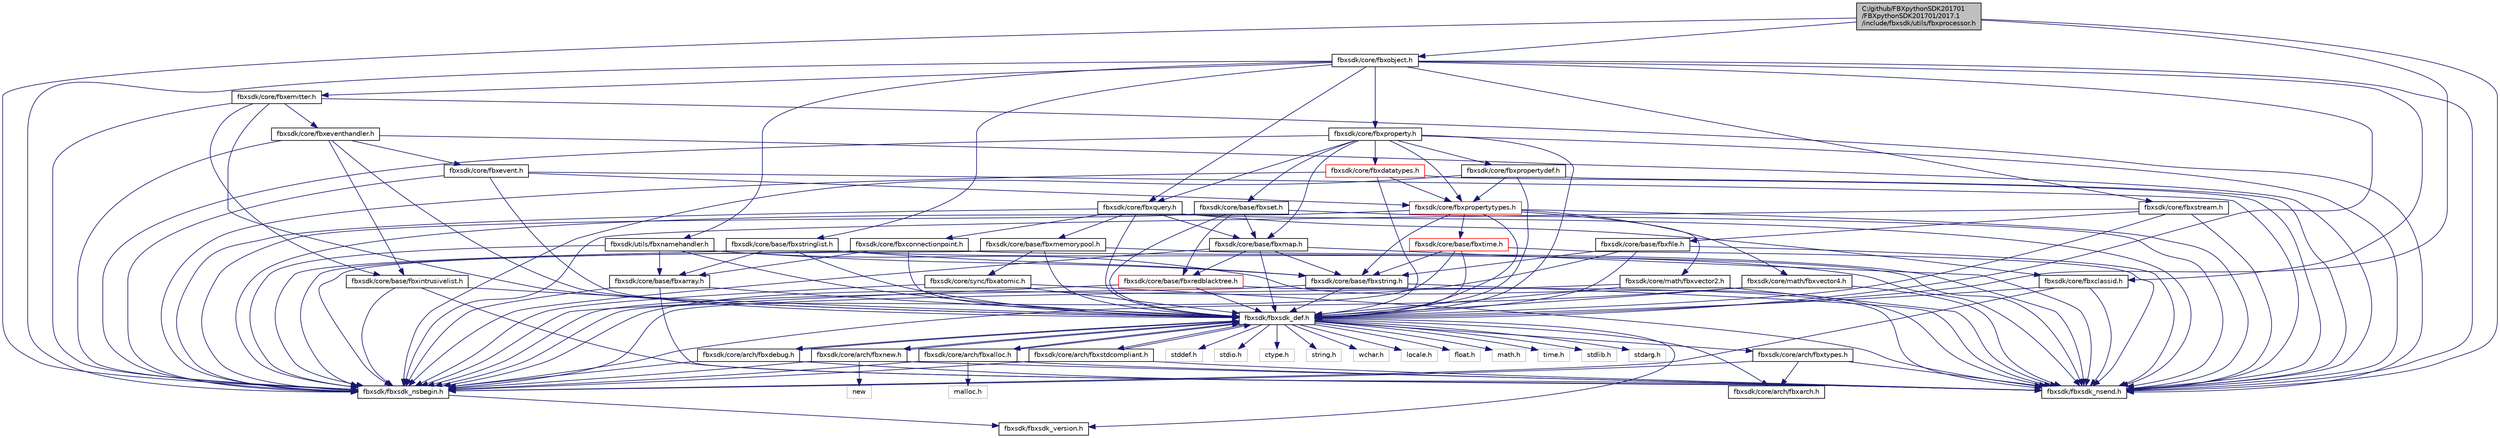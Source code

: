 digraph "C:/github/FBXpythonSDK201701/FBXpythonSDK201701/2017.1/include/fbxsdk/utils/fbxprocessor.h"
{
  edge [fontname="Helvetica",fontsize="10",labelfontname="Helvetica",labelfontsize="10"];
  node [fontname="Helvetica",fontsize="10",shape=record];
  Node0 [label="C:/github/FBXpythonSDK201701\l/FBXpythonSDK201701/2017.1\l/include/fbxsdk/utils/fbxprocessor.h",height=0.2,width=0.4,color="black", fillcolor="grey75", style="filled", fontcolor="black"];
  Node0 -> Node1 [color="midnightblue",fontsize="10",style="solid"];
  Node1 [label="fbxsdk/fbxsdk_def.h",height=0.2,width=0.4,color="black", fillcolor="white", style="filled",URL="$fbxsdk__def_8h.html"];
  Node1 -> Node2 [color="midnightblue",fontsize="10",style="solid"];
  Node2 [label="stdlib.h",height=0.2,width=0.4,color="grey75", fillcolor="white", style="filled"];
  Node1 -> Node3 [color="midnightblue",fontsize="10",style="solid"];
  Node3 [label="stdarg.h",height=0.2,width=0.4,color="grey75", fillcolor="white", style="filled"];
  Node1 -> Node4 [color="midnightblue",fontsize="10",style="solid"];
  Node4 [label="stddef.h",height=0.2,width=0.4,color="grey75", fillcolor="white", style="filled"];
  Node1 -> Node5 [color="midnightblue",fontsize="10",style="solid"];
  Node5 [label="stdio.h",height=0.2,width=0.4,color="grey75", fillcolor="white", style="filled"];
  Node1 -> Node6 [color="midnightblue",fontsize="10",style="solid"];
  Node6 [label="ctype.h",height=0.2,width=0.4,color="grey75", fillcolor="white", style="filled"];
  Node1 -> Node7 [color="midnightblue",fontsize="10",style="solid"];
  Node7 [label="string.h",height=0.2,width=0.4,color="grey75", fillcolor="white", style="filled"];
  Node1 -> Node8 [color="midnightblue",fontsize="10",style="solid"];
  Node8 [label="wchar.h",height=0.2,width=0.4,color="grey75", fillcolor="white", style="filled"];
  Node1 -> Node9 [color="midnightblue",fontsize="10",style="solid"];
  Node9 [label="locale.h",height=0.2,width=0.4,color="grey75", fillcolor="white", style="filled"];
  Node1 -> Node10 [color="midnightblue",fontsize="10",style="solid"];
  Node10 [label="float.h",height=0.2,width=0.4,color="grey75", fillcolor="white", style="filled"];
  Node1 -> Node11 [color="midnightblue",fontsize="10",style="solid"];
  Node11 [label="math.h",height=0.2,width=0.4,color="grey75", fillcolor="white", style="filled"];
  Node1 -> Node12 [color="midnightblue",fontsize="10",style="solid"];
  Node12 [label="time.h",height=0.2,width=0.4,color="grey75", fillcolor="white", style="filled"];
  Node1 -> Node13 [color="midnightblue",fontsize="10",style="solid"];
  Node13 [label="fbxsdk/fbxsdk_version.h",height=0.2,width=0.4,color="black", fillcolor="white", style="filled",URL="$fbxsdk__version_8h.html"];
  Node1 -> Node14 [color="midnightblue",fontsize="10",style="solid"];
  Node14 [label="fbxsdk/core/arch/fbxarch.h",height=0.2,width=0.4,color="black", fillcolor="white", style="filled",URL="$fbxarch_8h.html"];
  Node1 -> Node15 [color="midnightblue",fontsize="10",style="solid"];
  Node15 [label="fbxsdk/core/arch/fbxtypes.h",height=0.2,width=0.4,color="black", fillcolor="white", style="filled",URL="$fbxtypes_8h.html"];
  Node15 -> Node14 [color="midnightblue",fontsize="10",style="solid"];
  Node15 -> Node16 [color="midnightblue",fontsize="10",style="solid"];
  Node16 [label="fbxsdk/fbxsdk_nsbegin.h",height=0.2,width=0.4,color="black", fillcolor="white", style="filled",URL="$fbxsdk__nsbegin_8h.html"];
  Node16 -> Node13 [color="midnightblue",fontsize="10",style="solid"];
  Node15 -> Node17 [color="midnightblue",fontsize="10",style="solid"];
  Node17 [label="fbxsdk/fbxsdk_nsend.h",height=0.2,width=0.4,color="black", fillcolor="white", style="filled",URL="$fbxsdk__nsend_8h.html"];
  Node1 -> Node18 [color="midnightblue",fontsize="10",style="solid"];
  Node18 [label="fbxsdk/core/arch/fbxdebug.h",height=0.2,width=0.4,color="black", fillcolor="white", style="filled",URL="$fbxdebug_8h.html"];
  Node18 -> Node1 [color="midnightblue",fontsize="10",style="solid"];
  Node18 -> Node16 [color="midnightblue",fontsize="10",style="solid"];
  Node18 -> Node17 [color="midnightblue",fontsize="10",style="solid"];
  Node1 -> Node19 [color="midnightblue",fontsize="10",style="solid"];
  Node19 [label="fbxsdk/core/arch/fbxalloc.h",height=0.2,width=0.4,color="black", fillcolor="white", style="filled",URL="$fbxalloc_8h.html"];
  Node19 -> Node1 [color="midnightblue",fontsize="10",style="solid"];
  Node19 -> Node20 [color="midnightblue",fontsize="10",style="solid"];
  Node20 [label="malloc.h",height=0.2,width=0.4,color="grey75", fillcolor="white", style="filled"];
  Node19 -> Node16 [color="midnightblue",fontsize="10",style="solid"];
  Node19 -> Node17 [color="midnightblue",fontsize="10",style="solid"];
  Node1 -> Node21 [color="midnightblue",fontsize="10",style="solid"];
  Node21 [label="fbxsdk/core/arch/fbxnew.h",height=0.2,width=0.4,color="black", fillcolor="white", style="filled",URL="$fbxnew_8h.html"];
  Node21 -> Node1 [color="midnightblue",fontsize="10",style="solid"];
  Node21 -> Node22 [color="midnightblue",fontsize="10",style="solid"];
  Node22 [label="new",height=0.2,width=0.4,color="grey75", fillcolor="white", style="filled"];
  Node21 -> Node16 [color="midnightblue",fontsize="10",style="solid"];
  Node21 -> Node17 [color="midnightblue",fontsize="10",style="solid"];
  Node1 -> Node23 [color="midnightblue",fontsize="10",style="solid"];
  Node23 [label="fbxsdk/core/arch/fbxstdcompliant.h",height=0.2,width=0.4,color="black", fillcolor="white", style="filled",URL="$fbxstdcompliant_8h.html"];
  Node23 -> Node1 [color="midnightblue",fontsize="10",style="solid"];
  Node23 -> Node16 [color="midnightblue",fontsize="10",style="solid"];
  Node23 -> Node17 [color="midnightblue",fontsize="10",style="solid"];
  Node0 -> Node24 [color="midnightblue",fontsize="10",style="solid"];
  Node24 [label="fbxsdk/core/fbxobject.h",height=0.2,width=0.4,color="black", fillcolor="white", style="filled",URL="$fbxobject_8h.html"];
  Node24 -> Node1 [color="midnightblue",fontsize="10",style="solid"];
  Node24 -> Node25 [color="midnightblue",fontsize="10",style="solid"];
  Node25 [label="fbxsdk/core/fbxclassid.h",height=0.2,width=0.4,color="black", fillcolor="white", style="filled",URL="$fbxclassid_8h.html"];
  Node25 -> Node1 [color="midnightblue",fontsize="10",style="solid"];
  Node25 -> Node16 [color="midnightblue",fontsize="10",style="solid"];
  Node25 -> Node17 [color="midnightblue",fontsize="10",style="solid"];
  Node24 -> Node26 [color="midnightblue",fontsize="10",style="solid"];
  Node26 [label="fbxsdk/core/fbxquery.h",height=0.2,width=0.4,color="black", fillcolor="white", style="filled",URL="$fbxquery_8h.html"];
  Node26 -> Node1 [color="midnightblue",fontsize="10",style="solid"];
  Node26 -> Node25 [color="midnightblue",fontsize="10",style="solid"];
  Node26 -> Node27 [color="midnightblue",fontsize="10",style="solid"];
  Node27 [label="fbxsdk/core/fbxconnectionpoint.h",height=0.2,width=0.4,color="black", fillcolor="white", style="filled",URL="$fbxconnectionpoint_8h.html"];
  Node27 -> Node1 [color="midnightblue",fontsize="10",style="solid"];
  Node27 -> Node28 [color="midnightblue",fontsize="10",style="solid"];
  Node28 [label="fbxsdk/core/base/fbxarray.h",height=0.2,width=0.4,color="black", fillcolor="white", style="filled",URL="$fbxarray_8h.html"];
  Node28 -> Node1 [color="midnightblue",fontsize="10",style="solid"];
  Node28 -> Node16 [color="midnightblue",fontsize="10",style="solid"];
  Node28 -> Node17 [color="midnightblue",fontsize="10",style="solid"];
  Node27 -> Node16 [color="midnightblue",fontsize="10",style="solid"];
  Node27 -> Node17 [color="midnightblue",fontsize="10",style="solid"];
  Node26 -> Node29 [color="midnightblue",fontsize="10",style="solid"];
  Node29 [label="fbxsdk/core/base/fbxmap.h",height=0.2,width=0.4,color="black", fillcolor="white", style="filled",URL="$fbxmap_8h.html"];
  Node29 -> Node1 [color="midnightblue",fontsize="10",style="solid"];
  Node29 -> Node30 [color="midnightblue",fontsize="10",style="solid"];
  Node30 [label="fbxsdk/core/base/fbxstring.h",height=0.2,width=0.4,color="black", fillcolor="white", style="filled",URL="$fbxstring_8h.html"];
  Node30 -> Node1 [color="midnightblue",fontsize="10",style="solid"];
  Node30 -> Node16 [color="midnightblue",fontsize="10",style="solid"];
  Node30 -> Node17 [color="midnightblue",fontsize="10",style="solid"];
  Node29 -> Node31 [color="midnightblue",fontsize="10",style="solid"];
  Node31 [label="fbxsdk/core/base/fbxredblacktree.h",height=0.2,width=0.4,color="red", fillcolor="white", style="filled",URL="$fbxredblacktree_8h.html"];
  Node31 -> Node1 [color="midnightblue",fontsize="10",style="solid"];
  Node31 -> Node16 [color="midnightblue",fontsize="10",style="solid"];
  Node31 -> Node17 [color="midnightblue",fontsize="10",style="solid"];
  Node29 -> Node16 [color="midnightblue",fontsize="10",style="solid"];
  Node29 -> Node17 [color="midnightblue",fontsize="10",style="solid"];
  Node26 -> Node34 [color="midnightblue",fontsize="10",style="solid"];
  Node34 [label="fbxsdk/core/base/fbxmemorypool.h",height=0.2,width=0.4,color="black", fillcolor="white", style="filled",URL="$fbxmemorypool_8h.html"];
  Node34 -> Node1 [color="midnightblue",fontsize="10",style="solid"];
  Node34 -> Node35 [color="midnightblue",fontsize="10",style="solid"];
  Node35 [label="fbxsdk/core/sync/fbxatomic.h",height=0.2,width=0.4,color="black", fillcolor="white", style="filled",URL="$fbxatomic_8h.html"];
  Node35 -> Node1 [color="midnightblue",fontsize="10",style="solid"];
  Node35 -> Node16 [color="midnightblue",fontsize="10",style="solid"];
  Node35 -> Node17 [color="midnightblue",fontsize="10",style="solid"];
  Node34 -> Node16 [color="midnightblue",fontsize="10",style="solid"];
  Node34 -> Node17 [color="midnightblue",fontsize="10",style="solid"];
  Node26 -> Node16 [color="midnightblue",fontsize="10",style="solid"];
  Node26 -> Node17 [color="midnightblue",fontsize="10",style="solid"];
  Node24 -> Node36 [color="midnightblue",fontsize="10",style="solid"];
  Node36 [label="fbxsdk/core/fbxemitter.h",height=0.2,width=0.4,color="black", fillcolor="white", style="filled",URL="$fbxemitter_8h.html"];
  Node36 -> Node1 [color="midnightblue",fontsize="10",style="solid"];
  Node36 -> Node37 [color="midnightblue",fontsize="10",style="solid"];
  Node37 [label="fbxsdk/core/base/fbxintrusivelist.h",height=0.2,width=0.4,color="black", fillcolor="white", style="filled",URL="$fbxintrusivelist_8h.html"];
  Node37 -> Node1 [color="midnightblue",fontsize="10",style="solid"];
  Node37 -> Node16 [color="midnightblue",fontsize="10",style="solid"];
  Node37 -> Node17 [color="midnightblue",fontsize="10",style="solid"];
  Node36 -> Node38 [color="midnightblue",fontsize="10",style="solid"];
  Node38 [label="fbxsdk/core/fbxeventhandler.h",height=0.2,width=0.4,color="black", fillcolor="white", style="filled",URL="$fbxeventhandler_8h.html"];
  Node38 -> Node1 [color="midnightblue",fontsize="10",style="solid"];
  Node38 -> Node39 [color="midnightblue",fontsize="10",style="solid"];
  Node39 [label="fbxsdk/core/fbxevent.h",height=0.2,width=0.4,color="black", fillcolor="white", style="filled",URL="$fbxevent_8h.html"];
  Node39 -> Node1 [color="midnightblue",fontsize="10",style="solid"];
  Node39 -> Node40 [color="midnightblue",fontsize="10",style="solid"];
  Node40 [label="fbxsdk/core/fbxpropertytypes.h",height=0.2,width=0.4,color="red", fillcolor="white", style="filled",URL="$fbxpropertytypes_8h.html"];
  Node40 -> Node1 [color="midnightblue",fontsize="10",style="solid"];
  Node40 -> Node30 [color="midnightblue",fontsize="10",style="solid"];
  Node40 -> Node41 [color="midnightblue",fontsize="10",style="solid"];
  Node41 [label="fbxsdk/core/base/fbxtime.h",height=0.2,width=0.4,color="red", fillcolor="white", style="filled",URL="$fbxtime_8h.html"];
  Node41 -> Node1 [color="midnightblue",fontsize="10",style="solid"];
  Node41 -> Node30 [color="midnightblue",fontsize="10",style="solid"];
  Node41 -> Node16 [color="midnightblue",fontsize="10",style="solid"];
  Node41 -> Node17 [color="midnightblue",fontsize="10",style="solid"];
  Node40 -> Node43 [color="midnightblue",fontsize="10",style="solid"];
  Node43 [label="fbxsdk/core/math/fbxvector2.h",height=0.2,width=0.4,color="black", fillcolor="white", style="filled",URL="$fbxvector2_8h.html"];
  Node43 -> Node1 [color="midnightblue",fontsize="10",style="solid"];
  Node43 -> Node16 [color="midnightblue",fontsize="10",style="solid"];
  Node43 -> Node17 [color="midnightblue",fontsize="10",style="solid"];
  Node40 -> Node44 [color="midnightblue",fontsize="10",style="solid"];
  Node44 [label="fbxsdk/core/math/fbxvector4.h",height=0.2,width=0.4,color="black", fillcolor="white", style="filled",URL="$fbxvector4_8h.html"];
  Node44 -> Node1 [color="midnightblue",fontsize="10",style="solid"];
  Node44 -> Node16 [color="midnightblue",fontsize="10",style="solid"];
  Node44 -> Node17 [color="midnightblue",fontsize="10",style="solid"];
  Node40 -> Node16 [color="midnightblue",fontsize="10",style="solid"];
  Node40 -> Node17 [color="midnightblue",fontsize="10",style="solid"];
  Node39 -> Node16 [color="midnightblue",fontsize="10",style="solid"];
  Node39 -> Node17 [color="midnightblue",fontsize="10",style="solid"];
  Node38 -> Node37 [color="midnightblue",fontsize="10",style="solid"];
  Node38 -> Node16 [color="midnightblue",fontsize="10",style="solid"];
  Node38 -> Node17 [color="midnightblue",fontsize="10",style="solid"];
  Node36 -> Node16 [color="midnightblue",fontsize="10",style="solid"];
  Node36 -> Node17 [color="midnightblue",fontsize="10",style="solid"];
  Node24 -> Node47 [color="midnightblue",fontsize="10",style="solid"];
  Node47 [label="fbxsdk/core/fbxproperty.h",height=0.2,width=0.4,color="black", fillcolor="white", style="filled",URL="$fbxproperty_8h.html"];
  Node47 -> Node1 [color="midnightblue",fontsize="10",style="solid"];
  Node47 -> Node26 [color="midnightblue",fontsize="10",style="solid"];
  Node47 -> Node48 [color="midnightblue",fontsize="10",style="solid"];
  Node48 [label="fbxsdk/core/fbxpropertydef.h",height=0.2,width=0.4,color="black", fillcolor="white", style="filled",URL="$fbxpropertydef_8h.html"];
  Node48 -> Node1 [color="midnightblue",fontsize="10",style="solid"];
  Node48 -> Node40 [color="midnightblue",fontsize="10",style="solid"];
  Node48 -> Node16 [color="midnightblue",fontsize="10",style="solid"];
  Node48 -> Node17 [color="midnightblue",fontsize="10",style="solid"];
  Node47 -> Node40 [color="midnightblue",fontsize="10",style="solid"];
  Node47 -> Node49 [color="midnightblue",fontsize="10",style="solid"];
  Node49 [label="fbxsdk/core/fbxdatatypes.h",height=0.2,width=0.4,color="red", fillcolor="white", style="filled",URL="$fbxdatatypes_8h.html"];
  Node49 -> Node1 [color="midnightblue",fontsize="10",style="solid"];
  Node49 -> Node40 [color="midnightblue",fontsize="10",style="solid"];
  Node49 -> Node16 [color="midnightblue",fontsize="10",style="solid"];
  Node49 -> Node17 [color="midnightblue",fontsize="10",style="solid"];
  Node47 -> Node29 [color="midnightblue",fontsize="10",style="solid"];
  Node47 -> Node51 [color="midnightblue",fontsize="10",style="solid"];
  Node51 [label="fbxsdk/core/base/fbxset.h",height=0.2,width=0.4,color="black", fillcolor="white", style="filled",URL="$fbxset_8h.html"];
  Node51 -> Node1 [color="midnightblue",fontsize="10",style="solid"];
  Node51 -> Node31 [color="midnightblue",fontsize="10",style="solid"];
  Node51 -> Node29 [color="midnightblue",fontsize="10",style="solid"];
  Node51 -> Node16 [color="midnightblue",fontsize="10",style="solid"];
  Node51 -> Node17 [color="midnightblue",fontsize="10",style="solid"];
  Node47 -> Node16 [color="midnightblue",fontsize="10",style="solid"];
  Node47 -> Node17 [color="midnightblue",fontsize="10",style="solid"];
  Node24 -> Node52 [color="midnightblue",fontsize="10",style="solid"];
  Node52 [label="fbxsdk/core/fbxstream.h",height=0.2,width=0.4,color="black", fillcolor="white", style="filled",URL="$fbxstream_8h.html"];
  Node52 -> Node1 [color="midnightblue",fontsize="10",style="solid"];
  Node52 -> Node53 [color="midnightblue",fontsize="10",style="solid"];
  Node53 [label="fbxsdk/core/base/fbxfile.h",height=0.2,width=0.4,color="black", fillcolor="white", style="filled",URL="$fbxfile_8h.html"];
  Node53 -> Node1 [color="midnightblue",fontsize="10",style="solid"];
  Node53 -> Node30 [color="midnightblue",fontsize="10",style="solid"];
  Node53 -> Node16 [color="midnightblue",fontsize="10",style="solid"];
  Node53 -> Node17 [color="midnightblue",fontsize="10",style="solid"];
  Node52 -> Node16 [color="midnightblue",fontsize="10",style="solid"];
  Node52 -> Node17 [color="midnightblue",fontsize="10",style="solid"];
  Node24 -> Node54 [color="midnightblue",fontsize="10",style="solid"];
  Node54 [label="fbxsdk/core/base/fbxstringlist.h",height=0.2,width=0.4,color="black", fillcolor="white", style="filled",URL="$fbxstringlist_8h.html"];
  Node54 -> Node1 [color="midnightblue",fontsize="10",style="solid"];
  Node54 -> Node28 [color="midnightblue",fontsize="10",style="solid"];
  Node54 -> Node30 [color="midnightblue",fontsize="10",style="solid"];
  Node54 -> Node16 [color="midnightblue",fontsize="10",style="solid"];
  Node54 -> Node17 [color="midnightblue",fontsize="10",style="solid"];
  Node24 -> Node55 [color="midnightblue",fontsize="10",style="solid"];
  Node55 [label="fbxsdk/utils/fbxnamehandler.h",height=0.2,width=0.4,color="black", fillcolor="white", style="filled",URL="$fbxnamehandler_8h.html"];
  Node55 -> Node1 [color="midnightblue",fontsize="10",style="solid"];
  Node55 -> Node28 [color="midnightblue",fontsize="10",style="solid"];
  Node55 -> Node30 [color="midnightblue",fontsize="10",style="solid"];
  Node55 -> Node16 [color="midnightblue",fontsize="10",style="solid"];
  Node55 -> Node17 [color="midnightblue",fontsize="10",style="solid"];
  Node24 -> Node16 [color="midnightblue",fontsize="10",style="solid"];
  Node24 -> Node17 [color="midnightblue",fontsize="10",style="solid"];
  Node0 -> Node16 [color="midnightblue",fontsize="10",style="solid"];
  Node0 -> Node17 [color="midnightblue",fontsize="10",style="solid"];
}
